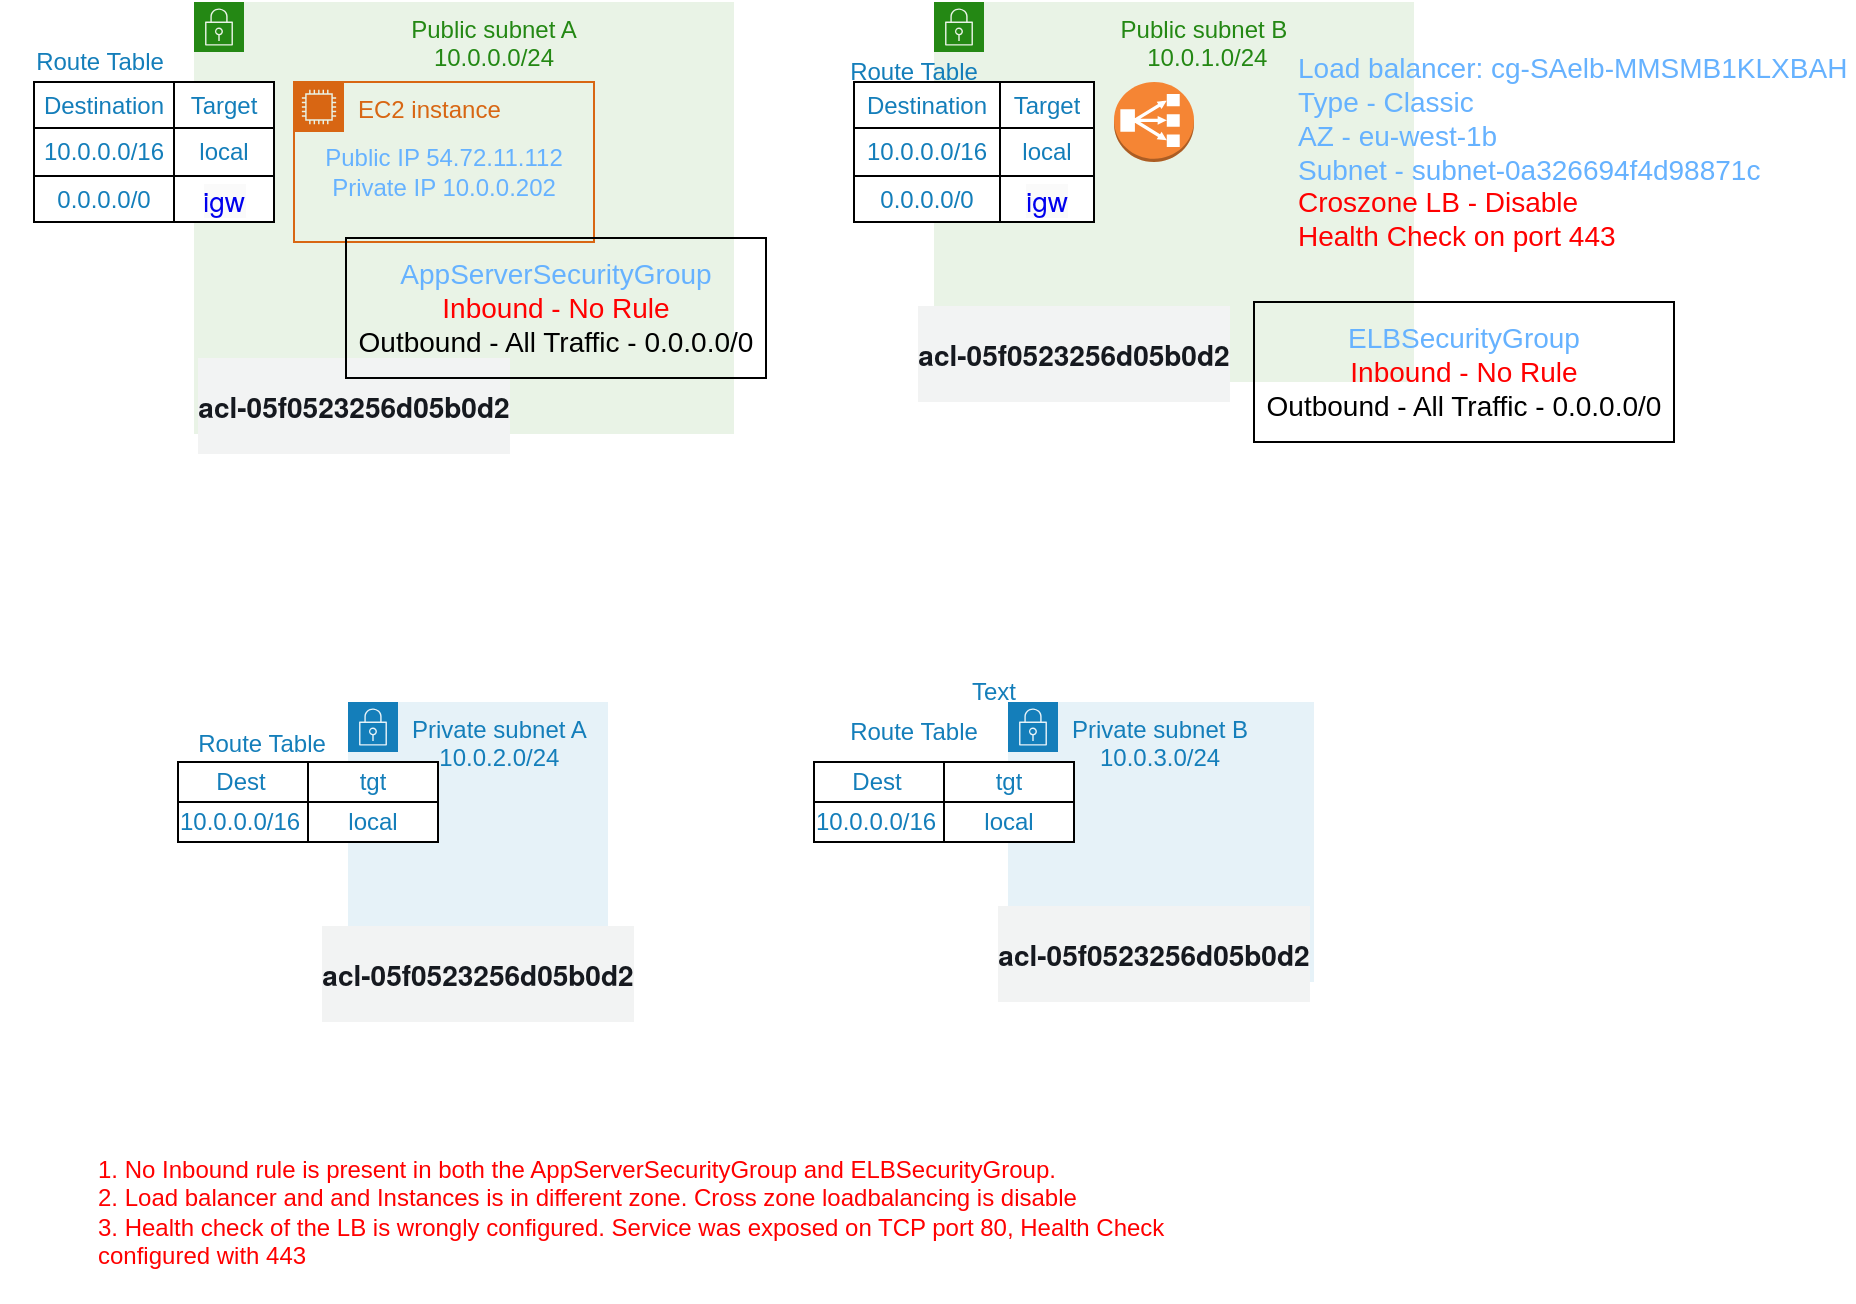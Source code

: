 <mxfile version="20.2.3" type="github"><diagram id="HTC3q8Kcki7Vcf_xeRrp" name="Page-1"><mxGraphModel dx="1006" dy="427" grid="1" gridSize="10" guides="1" tooltips="1" connect="1" arrows="1" fold="1" page="1" pageScale="1" pageWidth="850" pageHeight="1100" math="0" shadow="0"><root><mxCell id="0"/><mxCell id="1" parent="0"/><mxCell id="A27KJz_Q6b1b29_mTbO--5" value="&lt;div style=&quot;text-align: center;&quot;&gt;&lt;span style=&quot;background-color: initial;&quot;&gt;Private subnet A&lt;/span&gt;&lt;/div&gt;&lt;div style=&quot;text-align: center;&quot;&gt;&lt;span style=&quot;background-color: initial;&quot;&gt;10.0.2.0/24&lt;/span&gt;&lt;/div&gt;" style="points=[[0,0],[0.25,0],[0.5,0],[0.75,0],[1,0],[1,0.25],[1,0.5],[1,0.75],[1,1],[0.75,1],[0.5,1],[0.25,1],[0,1],[0,0.75],[0,0.5],[0,0.25]];outlineConnect=0;gradientColor=none;html=1;whiteSpace=wrap;fontSize=12;fontStyle=0;container=1;pointerEvents=0;collapsible=0;recursiveResize=0;shape=mxgraph.aws4.group;grIcon=mxgraph.aws4.group_security_group;grStroke=0;strokeColor=#147EBA;fillColor=#E6F2F8;verticalAlign=top;align=left;spacingLeft=30;fontColor=#147EBA;dashed=0;" vertex="1" parent="1"><mxGeometry x="177" y="580" width="130" height="130" as="geometry"/></mxCell><mxCell id="A27KJz_Q6b1b29_mTbO--6" value="&lt;div style=&quot;text-align: center;&quot;&gt;&lt;span style=&quot;background-color: initial;&quot;&gt;Private subnet B&lt;/span&gt;&lt;/div&gt;&lt;div style=&quot;text-align: center;&quot;&gt;&lt;span style=&quot;background-color: initial;&quot;&gt;10.0.3.0/24&lt;/span&gt;&lt;/div&gt;" style="points=[[0,0],[0.25,0],[0.5,0],[0.75,0],[1,0],[1,0.25],[1,0.5],[1,0.75],[1,1],[0.75,1],[0.5,1],[0.25,1],[0,1],[0,0.75],[0,0.5],[0,0.25]];outlineConnect=0;gradientColor=none;html=1;whiteSpace=wrap;fontSize=12;fontStyle=0;container=1;pointerEvents=0;collapsible=0;recursiveResize=0;shape=mxgraph.aws4.group;grIcon=mxgraph.aws4.group_security_group;grStroke=0;strokeColor=#147EBA;fillColor=#E6F2F8;verticalAlign=top;align=left;spacingLeft=30;fontColor=#147EBA;dashed=0;" vertex="1" parent="1"><mxGeometry x="507" y="580" width="153" height="140" as="geometry"/></mxCell><mxCell id="A27KJz_Q6b1b29_mTbO--84" value="&lt;h4 style=&quot;font-family: &amp;quot;Amazon Ember&amp;quot;, &amp;quot;Helvetica Neue&amp;quot;, Roboto, Arial, sans-serif; color: rgb(22, 25, 31); margin: 0px; padding: 0.5rem 0px; line-height: 2rem; text-align: start; background-color: rgb(242, 243, 243); font-size: 14px;&quot;&gt;&lt;font style=&quot;font-size: 14px;&quot;&gt;acl-05f0523256d05b0d2&lt;/font&gt;&lt;/h4&gt;" style="text;html=1;strokeColor=none;fillColor=none;align=center;verticalAlign=middle;whiteSpace=wrap;rounded=0;fontColor=#147EBA;fontSize=14;" vertex="1" parent="A27KJz_Q6b1b29_mTbO--6"><mxGeometry x="-7" y="110" width="160" height="30" as="geometry"/></mxCell><mxCell id="A27KJz_Q6b1b29_mTbO--7" value="Public subnet A&lt;br&gt;10.0.0.0/24" style="points=[[0,0],[0.25,0],[0.5,0],[0.75,0],[1,0],[1,0.25],[1,0.5],[1,0.75],[1,1],[0.75,1],[0.5,1],[0.25,1],[0,1],[0,0.75],[0,0.5],[0,0.25]];outlineConnect=0;gradientColor=none;html=1;whiteSpace=wrap;fontSize=12;fontStyle=0;container=1;pointerEvents=0;collapsible=0;recursiveResize=0;shape=mxgraph.aws4.group;grIcon=mxgraph.aws4.group_security_group;grStroke=0;strokeColor=#248814;fillColor=#E9F3E6;verticalAlign=top;align=center;spacingLeft=30;fontColor=#248814;dashed=0;" vertex="1" parent="1"><mxGeometry x="100" y="230" width="270" height="216" as="geometry"/></mxCell><mxCell id="A27KJz_Q6b1b29_mTbO--92" value="EC2 instance" style="points=[[0,0],[0.25,0],[0.5,0],[0.75,0],[1,0],[1,0.25],[1,0.5],[1,0.75],[1,1],[0.75,1],[0.5,1],[0.25,1],[0,1],[0,0.75],[0,0.5],[0,0.25]];outlineConnect=0;gradientColor=none;html=1;whiteSpace=wrap;fontSize=12;fontStyle=0;container=1;pointerEvents=0;collapsible=0;recursiveResize=0;shape=mxgraph.aws4.group;grIcon=mxgraph.aws4.group_ec2_instance_contents;strokeColor=#D86613;fillColor=none;verticalAlign=top;align=left;spacingLeft=30;fontColor=#D86613;dashed=0;" vertex="1" parent="A27KJz_Q6b1b29_mTbO--7"><mxGeometry x="50" y="40" width="150" height="80" as="geometry"/></mxCell><mxCell id="A27KJz_Q6b1b29_mTbO--93" value="Public IP 54.72.11.112&lt;br style=&quot;font-size: 12px;&quot;&gt;Private IP 10.0.0.202" style="text;html=1;strokeColor=none;fillColor=none;align=center;verticalAlign=middle;whiteSpace=wrap;rounded=0;fontSize=12;fontColor=#66B2FF;" vertex="1" parent="A27KJz_Q6b1b29_mTbO--92"><mxGeometry y="30" width="150" height="30" as="geometry"/></mxCell><mxCell id="A27KJz_Q6b1b29_mTbO--82" value="&lt;h4 style=&quot;font-family: &amp;quot;Amazon Ember&amp;quot;, &amp;quot;Helvetica Neue&amp;quot;, Roboto, Arial, sans-serif; color: rgb(22, 25, 31); margin: 0px; padding: 0.5rem 0px; line-height: 2rem; text-align: start; background-color: rgb(242, 243, 243); font-size: 14px;&quot;&gt;&lt;font style=&quot;font-size: 14px;&quot;&gt;acl-05f0523256d05b0d2&lt;/font&gt;&lt;/h4&gt;" style="text;html=1;strokeColor=none;fillColor=none;align=center;verticalAlign=middle;whiteSpace=wrap;rounded=0;fontColor=#147EBA;fontSize=14;" vertex="1" parent="A27KJz_Q6b1b29_mTbO--7"><mxGeometry y="186" width="160" height="30" as="geometry"/></mxCell><mxCell id="A27KJz_Q6b1b29_mTbO--87" value="&lt;div&gt;&lt;font color=&quot;#66b2ff&quot;&gt;AppServerSecurityGroup&lt;/font&gt;&lt;/div&gt;&lt;div&gt;&lt;font color=&quot;#ff0000&quot;&gt;Inbound - No Rule&lt;/font&gt;&lt;/div&gt;&lt;div&gt;Outbound - All Traffic - 0.0.0.0/0&lt;/div&gt;" style="text;html=1;align=center;verticalAlign=middle;whiteSpace=wrap;rounded=0;fontSize=14;strokeColor=default;" vertex="1" parent="A27KJz_Q6b1b29_mTbO--7"><mxGeometry x="76" y="118" width="210" height="70" as="geometry"/></mxCell><mxCell id="A27KJz_Q6b1b29_mTbO--8" value="Public subnet B&lt;br&gt;&lt;div style=&quot;&quot;&gt;&lt;span style=&quot;background-color: initial;&quot;&gt;&amp;nbsp;10.0.1.0/24&lt;/span&gt;&lt;/div&gt;" style="points=[[0,0],[0.25,0],[0.5,0],[0.75,0],[1,0],[1,0.25],[1,0.5],[1,0.75],[1,1],[0.75,1],[0.5,1],[0.25,1],[0,1],[0,0.75],[0,0.5],[0,0.25]];outlineConnect=0;gradientColor=none;html=1;whiteSpace=wrap;fontSize=12;fontStyle=0;container=1;pointerEvents=0;collapsible=0;recursiveResize=0;shape=mxgraph.aws4.group;grIcon=mxgraph.aws4.group_security_group;grStroke=0;strokeColor=#248814;fillColor=#E9F3E6;verticalAlign=top;align=center;spacingLeft=30;fontColor=#248814;dashed=0;" vertex="1" parent="1"><mxGeometry x="470" y="230" width="240" height="190" as="geometry"/></mxCell><mxCell id="A27KJz_Q6b1b29_mTbO--91" value="" style="outlineConnect=0;dashed=0;verticalLabelPosition=bottom;verticalAlign=top;align=center;html=1;shape=mxgraph.aws3.classic_load_balancer;fillColor=#F58534;gradientColor=none;fontSize=14;fontColor=#66B2FF;strokeColor=default;" vertex="1" parent="A27KJz_Q6b1b29_mTbO--8"><mxGeometry x="90" y="40" width="40" height="40" as="geometry"/></mxCell><mxCell id="A27KJz_Q6b1b29_mTbO--33" value="" style="shape=table;startSize=0;container=1;collapsible=0;childLayout=tableLayout;fontColor=#147EBA;" vertex="1" parent="A27KJz_Q6b1b29_mTbO--8"><mxGeometry x="-40" y="40" width="120" height="70" as="geometry"/></mxCell><mxCell id="A27KJz_Q6b1b29_mTbO--34" value="" style="shape=tableRow;horizontal=0;startSize=0;swimlaneHead=0;swimlaneBody=0;top=0;left=0;bottom=0;right=0;collapsible=0;dropTarget=0;fillColor=none;points=[[0,0.5],[1,0.5]];portConstraint=eastwest;fontColor=#147EBA;" vertex="1" parent="A27KJz_Q6b1b29_mTbO--33"><mxGeometry width="120" height="23" as="geometry"/></mxCell><mxCell id="A27KJz_Q6b1b29_mTbO--35" value="Destination" style="shape=partialRectangle;html=1;whiteSpace=wrap;connectable=0;overflow=hidden;fillColor=none;top=0;left=0;bottom=0;right=0;pointerEvents=1;fontColor=#147EBA;" vertex="1" parent="A27KJz_Q6b1b29_mTbO--34"><mxGeometry width="73" height="23" as="geometry"><mxRectangle width="73" height="23" as="alternateBounds"/></mxGeometry></mxCell><mxCell id="A27KJz_Q6b1b29_mTbO--36" value="Target" style="shape=partialRectangle;html=1;whiteSpace=wrap;connectable=0;overflow=hidden;fillColor=none;top=0;left=0;bottom=0;right=0;pointerEvents=1;fontColor=#147EBA;" vertex="1" parent="A27KJz_Q6b1b29_mTbO--34"><mxGeometry x="73" width="47" height="23" as="geometry"><mxRectangle width="47" height="23" as="alternateBounds"/></mxGeometry></mxCell><mxCell id="A27KJz_Q6b1b29_mTbO--37" value="" style="shape=tableRow;horizontal=0;startSize=0;swimlaneHead=0;swimlaneBody=0;top=0;left=0;bottom=0;right=0;collapsible=0;dropTarget=0;fillColor=none;points=[[0,0.5],[1,0.5]];portConstraint=eastwest;fontColor=#147EBA;" vertex="1" parent="A27KJz_Q6b1b29_mTbO--33"><mxGeometry y="23" width="120" height="24" as="geometry"/></mxCell><mxCell id="A27KJz_Q6b1b29_mTbO--38" value="10.0.0.0/16" style="shape=partialRectangle;html=1;whiteSpace=wrap;connectable=0;overflow=hidden;fillColor=none;top=0;left=0;bottom=0;right=0;pointerEvents=1;fontColor=#147EBA;" vertex="1" parent="A27KJz_Q6b1b29_mTbO--37"><mxGeometry width="73" height="24" as="geometry"><mxRectangle width="73" height="24" as="alternateBounds"/></mxGeometry></mxCell><mxCell id="A27KJz_Q6b1b29_mTbO--39" value="local" style="shape=partialRectangle;html=1;whiteSpace=wrap;connectable=0;overflow=hidden;fillColor=none;top=0;left=0;bottom=0;right=0;pointerEvents=1;fontColor=#147EBA;" vertex="1" parent="A27KJz_Q6b1b29_mTbO--37"><mxGeometry x="73" width="47" height="24" as="geometry"><mxRectangle width="47" height="24" as="alternateBounds"/></mxGeometry></mxCell><mxCell id="A27KJz_Q6b1b29_mTbO--40" value="" style="shape=tableRow;horizontal=0;startSize=0;swimlaneHead=0;swimlaneBody=0;top=0;left=0;bottom=0;right=0;collapsible=0;dropTarget=0;fillColor=none;points=[[0,0.5],[1,0.5]];portConstraint=eastwest;fontColor=#147EBA;" vertex="1" parent="A27KJz_Q6b1b29_mTbO--33"><mxGeometry y="47" width="120" height="23" as="geometry"/></mxCell><mxCell id="A27KJz_Q6b1b29_mTbO--41" value="0.0.0.0/0" style="shape=partialRectangle;html=1;whiteSpace=wrap;connectable=0;overflow=hidden;fillColor=none;top=0;left=0;bottom=0;right=0;pointerEvents=1;fontColor=#147EBA;" vertex="1" parent="A27KJz_Q6b1b29_mTbO--40"><mxGeometry width="73" height="23" as="geometry"><mxRectangle width="73" height="23" as="alternateBounds"/></mxGeometry></mxCell><mxCell id="A27KJz_Q6b1b29_mTbO--42" value="&lt;a href=&quot;https://eu-west-1.console.aws.amazon.com/vpc/home?region=eu-west-1#igws:internetGatewayId=igw-0f60322a167cfc43f&quot; target=&quot;_top&quot; class=&quot;&quot; style=&quot;background-color: rgb(250, 250, 250); text-decoration-line: none; font-family: &amp;quot;Amazon Ember&amp;quot;, &amp;quot;Helvetica Neue&amp;quot;, Roboto, Arial, sans-serif; font-size: 14px; text-align: start;&quot;&gt;igw&lt;/a&gt;" style="shape=partialRectangle;html=1;whiteSpace=wrap;connectable=0;overflow=hidden;fillColor=none;top=0;left=0;bottom=0;right=0;pointerEvents=1;fontColor=#147EBA;" vertex="1" parent="A27KJz_Q6b1b29_mTbO--40"><mxGeometry x="73" width="47" height="23" as="geometry"><mxRectangle width="47" height="23" as="alternateBounds"/></mxGeometry></mxCell><mxCell id="A27KJz_Q6b1b29_mTbO--85" value="&lt;h4 style=&quot;font-family: &amp;quot;Amazon Ember&amp;quot;, &amp;quot;Helvetica Neue&amp;quot;, Roboto, Arial, sans-serif; color: rgb(22, 25, 31); margin: 0px; padding: 0.5rem 0px; line-height: 2rem; text-align: start; background-color: rgb(242, 243, 243); font-size: 14px;&quot;&gt;&lt;font style=&quot;font-size: 14px;&quot;&gt;acl-05f0523256d05b0d2&lt;/font&gt;&lt;/h4&gt;" style="text;html=1;strokeColor=none;fillColor=none;align=center;verticalAlign=middle;whiteSpace=wrap;rounded=0;fontColor=#147EBA;fontSize=14;" vertex="1" parent="A27KJz_Q6b1b29_mTbO--8"><mxGeometry x="-10" y="160" width="160" height="30" as="geometry"/></mxCell><mxCell id="A27KJz_Q6b1b29_mTbO--43" value="Route Table" style="text;html=1;strokeColor=none;fillColor=none;align=center;verticalAlign=middle;whiteSpace=wrap;rounded=0;fontColor=#147EBA;" vertex="1" parent="A27KJz_Q6b1b29_mTbO--8"><mxGeometry x="-60" y="20" width="100" height="30" as="geometry"/></mxCell><mxCell id="A27KJz_Q6b1b29_mTbO--11" value="Text" style="text;html=1;strokeColor=none;fillColor=none;align=center;verticalAlign=middle;whiteSpace=wrap;rounded=0;fontColor=#147EBA;" vertex="1" parent="1"><mxGeometry x="470" y="560" width="60" height="30" as="geometry"/></mxCell><mxCell id="A27KJz_Q6b1b29_mTbO--12" value="Route Table" style="text;html=1;strokeColor=none;fillColor=none;align=center;verticalAlign=middle;whiteSpace=wrap;rounded=0;fontColor=#147EBA;" vertex="1" parent="1"><mxGeometry x="3" y="245" width="100" height="30" as="geometry"/></mxCell><mxCell id="A27KJz_Q6b1b29_mTbO--23" value="" style="shape=table;startSize=0;container=1;collapsible=0;childLayout=tableLayout;fontColor=#147EBA;" vertex="1" parent="1"><mxGeometry x="20" y="270" width="120" height="70" as="geometry"/></mxCell><mxCell id="A27KJz_Q6b1b29_mTbO--24" value="" style="shape=tableRow;horizontal=0;startSize=0;swimlaneHead=0;swimlaneBody=0;top=0;left=0;bottom=0;right=0;collapsible=0;dropTarget=0;fillColor=none;points=[[0,0.5],[1,0.5]];portConstraint=eastwest;fontColor=#147EBA;" vertex="1" parent="A27KJz_Q6b1b29_mTbO--23"><mxGeometry width="120" height="23" as="geometry"/></mxCell><mxCell id="A27KJz_Q6b1b29_mTbO--25" value="Destination" style="shape=partialRectangle;html=1;whiteSpace=wrap;connectable=0;overflow=hidden;fillColor=none;top=0;left=0;bottom=0;right=0;pointerEvents=1;fontColor=#147EBA;" vertex="1" parent="A27KJz_Q6b1b29_mTbO--24"><mxGeometry width="70" height="23" as="geometry"><mxRectangle width="70" height="23" as="alternateBounds"/></mxGeometry></mxCell><mxCell id="A27KJz_Q6b1b29_mTbO--26" value="Target" style="shape=partialRectangle;html=1;whiteSpace=wrap;connectable=0;overflow=hidden;fillColor=none;top=0;left=0;bottom=0;right=0;pointerEvents=1;fontColor=#147EBA;" vertex="1" parent="A27KJz_Q6b1b29_mTbO--24"><mxGeometry x="70" width="50" height="23" as="geometry"><mxRectangle width="50" height="23" as="alternateBounds"/></mxGeometry></mxCell><mxCell id="A27KJz_Q6b1b29_mTbO--27" value="" style="shape=tableRow;horizontal=0;startSize=0;swimlaneHead=0;swimlaneBody=0;top=0;left=0;bottom=0;right=0;collapsible=0;dropTarget=0;fillColor=none;points=[[0,0.5],[1,0.5]];portConstraint=eastwest;fontColor=#147EBA;" vertex="1" parent="A27KJz_Q6b1b29_mTbO--23"><mxGeometry y="23" width="120" height="24" as="geometry"/></mxCell><mxCell id="A27KJz_Q6b1b29_mTbO--28" value="10.0.0.0/16" style="shape=partialRectangle;html=1;whiteSpace=wrap;connectable=0;overflow=hidden;fillColor=none;top=0;left=0;bottom=0;right=0;pointerEvents=1;fontColor=#147EBA;" vertex="1" parent="A27KJz_Q6b1b29_mTbO--27"><mxGeometry width="70" height="24" as="geometry"><mxRectangle width="70" height="24" as="alternateBounds"/></mxGeometry></mxCell><mxCell id="A27KJz_Q6b1b29_mTbO--29" value="local" style="shape=partialRectangle;html=1;whiteSpace=wrap;connectable=0;overflow=hidden;fillColor=none;top=0;left=0;bottom=0;right=0;pointerEvents=1;fontColor=#147EBA;" vertex="1" parent="A27KJz_Q6b1b29_mTbO--27"><mxGeometry x="70" width="50" height="24" as="geometry"><mxRectangle width="50" height="24" as="alternateBounds"/></mxGeometry></mxCell><mxCell id="A27KJz_Q6b1b29_mTbO--30" value="" style="shape=tableRow;horizontal=0;startSize=0;swimlaneHead=0;swimlaneBody=0;top=0;left=0;bottom=0;right=0;collapsible=0;dropTarget=0;fillColor=none;points=[[0,0.5],[1,0.5]];portConstraint=eastwest;fontColor=#147EBA;" vertex="1" parent="A27KJz_Q6b1b29_mTbO--23"><mxGeometry y="47" width="120" height="23" as="geometry"/></mxCell><mxCell id="A27KJz_Q6b1b29_mTbO--31" value="0.0.0.0/0" style="shape=partialRectangle;html=1;whiteSpace=wrap;connectable=0;overflow=hidden;fillColor=none;top=0;left=0;bottom=0;right=0;pointerEvents=1;fontColor=#147EBA;" vertex="1" parent="A27KJz_Q6b1b29_mTbO--30"><mxGeometry width="70" height="23" as="geometry"><mxRectangle width="70" height="23" as="alternateBounds"/></mxGeometry></mxCell><mxCell id="A27KJz_Q6b1b29_mTbO--32" value="&lt;a style=&quot;background-color: rgb(250, 250, 250); text-decoration-line: none; font-family: &amp;quot;Amazon Ember&amp;quot;, &amp;quot;Helvetica Neue&amp;quot;, Roboto, Arial, sans-serif; font-size: 14px; text-align: start;&quot; class=&quot;&quot; target=&quot;_top&quot; href=&quot;https://eu-west-1.console.aws.amazon.com/vpc/home?region=eu-west-1#igws:internetGatewayId=igw-0f60322a167cfc43f&quot;&gt;igw&lt;/a&gt;" style="shape=partialRectangle;html=1;whiteSpace=wrap;connectable=0;overflow=hidden;fillColor=none;top=0;left=0;bottom=0;right=0;pointerEvents=1;fontColor=#147EBA;" vertex="1" parent="A27KJz_Q6b1b29_mTbO--30"><mxGeometry x="70" width="50" height="23" as="geometry"><mxRectangle width="50" height="23" as="alternateBounds"/></mxGeometry></mxCell><mxCell id="A27KJz_Q6b1b29_mTbO--44" value="Route Table" style="text;html=1;strokeColor=none;fillColor=none;align=center;verticalAlign=middle;whiteSpace=wrap;rounded=0;fontColor=#147EBA;" vertex="1" parent="1"><mxGeometry x="84" y="586" width="100" height="30" as="geometry"/></mxCell><mxCell id="A27KJz_Q6b1b29_mTbO--55" value="Route Table" style="text;html=1;strokeColor=none;fillColor=none;align=center;verticalAlign=middle;whiteSpace=wrap;rounded=0;fontColor=#147EBA;" vertex="1" parent="1"><mxGeometry x="410" y="580" width="100" height="30" as="geometry"/></mxCell><mxCell id="A27KJz_Q6b1b29_mTbO--66" value="" style="shape=table;startSize=0;container=1;collapsible=0;childLayout=tableLayout;fontColor=#147EBA;" vertex="1" parent="1"><mxGeometry x="410" y="610" width="130" height="40" as="geometry"/></mxCell><mxCell id="A27KJz_Q6b1b29_mTbO--67" value="" style="shape=tableRow;horizontal=0;startSize=0;swimlaneHead=0;swimlaneBody=0;top=0;left=0;bottom=0;right=0;collapsible=0;dropTarget=0;fillColor=none;points=[[0,0.5],[1,0.5]];portConstraint=eastwest;fontColor=#147EBA;" vertex="1" parent="A27KJz_Q6b1b29_mTbO--66"><mxGeometry width="130" height="20" as="geometry"/></mxCell><mxCell id="A27KJz_Q6b1b29_mTbO--68" value="Dest&lt;span style=&quot;white-space: pre;&quot;&gt;&#9;&lt;/span&gt;" style="shape=partialRectangle;html=1;whiteSpace=wrap;connectable=0;overflow=hidden;fillColor=none;top=0;left=0;bottom=0;right=0;pointerEvents=1;fontColor=#147EBA;" vertex="1" parent="A27KJz_Q6b1b29_mTbO--67"><mxGeometry width="65" height="20" as="geometry"><mxRectangle width="65" height="20" as="alternateBounds"/></mxGeometry></mxCell><mxCell id="A27KJz_Q6b1b29_mTbO--69" value="tgt" style="shape=partialRectangle;html=1;whiteSpace=wrap;connectable=0;overflow=hidden;fillColor=none;top=0;left=0;bottom=0;right=0;pointerEvents=1;fontColor=#147EBA;" vertex="1" parent="A27KJz_Q6b1b29_mTbO--67"><mxGeometry x="65" width="65" height="20" as="geometry"><mxRectangle width="65" height="20" as="alternateBounds"/></mxGeometry></mxCell><mxCell id="A27KJz_Q6b1b29_mTbO--70" value="" style="shape=tableRow;horizontal=0;startSize=0;swimlaneHead=0;swimlaneBody=0;top=0;left=0;bottom=0;right=0;collapsible=0;dropTarget=0;fillColor=none;points=[[0,0.5],[1,0.5]];portConstraint=eastwest;fontColor=#147EBA;" vertex="1" parent="A27KJz_Q6b1b29_mTbO--66"><mxGeometry y="20" width="130" height="20" as="geometry"/></mxCell><mxCell id="A27KJz_Q6b1b29_mTbO--71" value="10.0.0.0/16&lt;span style=&quot;white-space: pre;&quot;&gt;&#9;&lt;/span&gt;" style="shape=partialRectangle;html=1;whiteSpace=wrap;connectable=0;overflow=hidden;fillColor=none;top=0;left=0;bottom=0;right=0;pointerEvents=1;fontColor=#147EBA;" vertex="1" parent="A27KJz_Q6b1b29_mTbO--70"><mxGeometry width="65" height="20" as="geometry"><mxRectangle width="65" height="20" as="alternateBounds"/></mxGeometry></mxCell><mxCell id="A27KJz_Q6b1b29_mTbO--72" value="local" style="shape=partialRectangle;html=1;whiteSpace=wrap;connectable=0;overflow=hidden;fillColor=none;top=0;left=0;bottom=0;right=0;pointerEvents=1;fontColor=#147EBA;" vertex="1" parent="A27KJz_Q6b1b29_mTbO--70"><mxGeometry x="65" width="65" height="20" as="geometry"><mxRectangle width="65" height="20" as="alternateBounds"/></mxGeometry></mxCell><mxCell id="A27KJz_Q6b1b29_mTbO--73" value="" style="shape=table;startSize=0;container=1;collapsible=0;childLayout=tableLayout;fontColor=#147EBA;" vertex="1" parent="1"><mxGeometry x="92" y="610" width="130" height="40" as="geometry"/></mxCell><mxCell id="A27KJz_Q6b1b29_mTbO--74" value="" style="shape=tableRow;horizontal=0;startSize=0;swimlaneHead=0;swimlaneBody=0;top=0;left=0;bottom=0;right=0;collapsible=0;dropTarget=0;fillColor=none;points=[[0,0.5],[1,0.5]];portConstraint=eastwest;fontColor=#147EBA;" vertex="1" parent="A27KJz_Q6b1b29_mTbO--73"><mxGeometry width="130" height="20" as="geometry"/></mxCell><mxCell id="A27KJz_Q6b1b29_mTbO--75" value="Dest&lt;span style=&quot;white-space: pre;&quot;&gt;&#9;&lt;/span&gt;" style="shape=partialRectangle;html=1;whiteSpace=wrap;connectable=0;overflow=hidden;fillColor=none;top=0;left=0;bottom=0;right=0;pointerEvents=1;fontColor=#147EBA;" vertex="1" parent="A27KJz_Q6b1b29_mTbO--74"><mxGeometry width="65" height="20" as="geometry"><mxRectangle width="65" height="20" as="alternateBounds"/></mxGeometry></mxCell><mxCell id="A27KJz_Q6b1b29_mTbO--76" value="tgt" style="shape=partialRectangle;html=1;whiteSpace=wrap;connectable=0;overflow=hidden;fillColor=none;top=0;left=0;bottom=0;right=0;pointerEvents=1;fontColor=#147EBA;" vertex="1" parent="A27KJz_Q6b1b29_mTbO--74"><mxGeometry x="65" width="65" height="20" as="geometry"><mxRectangle width="65" height="20" as="alternateBounds"/></mxGeometry></mxCell><mxCell id="A27KJz_Q6b1b29_mTbO--77" value="" style="shape=tableRow;horizontal=0;startSize=0;swimlaneHead=0;swimlaneBody=0;top=0;left=0;bottom=0;right=0;collapsible=0;dropTarget=0;fillColor=none;points=[[0,0.5],[1,0.5]];portConstraint=eastwest;fontColor=#147EBA;" vertex="1" parent="A27KJz_Q6b1b29_mTbO--73"><mxGeometry y="20" width="130" height="20" as="geometry"/></mxCell><mxCell id="A27KJz_Q6b1b29_mTbO--78" value="10.0.0.0/16&lt;span style=&quot;white-space: pre;&quot;&gt;&#9;&lt;/span&gt;" style="shape=partialRectangle;html=1;whiteSpace=wrap;connectable=0;overflow=hidden;fillColor=none;top=0;left=0;bottom=0;right=0;pointerEvents=1;fontColor=#147EBA;" vertex="1" parent="A27KJz_Q6b1b29_mTbO--77"><mxGeometry width="65" height="20" as="geometry"><mxRectangle width="65" height="20" as="alternateBounds"/></mxGeometry></mxCell><mxCell id="A27KJz_Q6b1b29_mTbO--79" value="local" style="shape=partialRectangle;html=1;whiteSpace=wrap;connectable=0;overflow=hidden;fillColor=none;top=0;left=0;bottom=0;right=0;pointerEvents=1;fontColor=#147EBA;" vertex="1" parent="A27KJz_Q6b1b29_mTbO--77"><mxGeometry x="65" width="65" height="20" as="geometry"><mxRectangle width="65" height="20" as="alternateBounds"/></mxGeometry></mxCell><mxCell id="A27KJz_Q6b1b29_mTbO--83" value="&lt;h4 style=&quot;font-family: &amp;quot;Amazon Ember&amp;quot;, &amp;quot;Helvetica Neue&amp;quot;, Roboto, Arial, sans-serif; color: rgb(22, 25, 31); margin: 0px; padding: 0.5rem 0px; line-height: 2rem; text-align: start; background-color: rgb(242, 243, 243); font-size: 14px;&quot;&gt;&lt;font style=&quot;font-size: 14px;&quot;&gt;acl-05f0523256d05b0d2&lt;/font&gt;&lt;/h4&gt;" style="text;html=1;strokeColor=none;fillColor=none;align=center;verticalAlign=middle;whiteSpace=wrap;rounded=0;fontColor=#147EBA;fontSize=14;" vertex="1" parent="1"><mxGeometry x="162" y="700" width="160" height="30" as="geometry"/></mxCell><mxCell id="A27KJz_Q6b1b29_mTbO--88" value="&lt;div&gt;&lt;font color=&quot;#66b2ff&quot;&gt;ELBSecurityGroup&lt;/font&gt;&lt;/div&gt;&lt;div&gt;&lt;font color=&quot;#ff0000&quot;&gt;Inbound - No Rule&lt;/font&gt;&lt;/div&gt;&lt;div&gt;Outbound - All Traffic - 0.0.0.0/0&lt;/div&gt;" style="text;html=1;align=center;verticalAlign=middle;whiteSpace=wrap;rounded=0;fontSize=14;strokeColor=default;" vertex="1" parent="1"><mxGeometry x="630" y="380" width="210" height="70" as="geometry"/></mxCell><mxCell id="A27KJz_Q6b1b29_mTbO--89" value="Load balancer: cg-SAelb-MMSMB1KLXBAH&lt;br&gt;Type - Classic&lt;br&gt;AZ - eu-west-1b&lt;br&gt;&lt;div style=&quot;&quot;&gt;&lt;span style=&quot;background-color: initial;&quot;&gt;Subnet -&amp;nbsp;subnet-0a326694f4d98871c&lt;/span&gt;&lt;/div&gt;&lt;div style=&quot;&quot;&gt;&lt;span style=&quot;background-color: initial;&quot;&gt;&lt;font color=&quot;#ff0000&quot;&gt;Croszone LB - Disable&lt;/font&gt;&lt;/span&gt;&lt;/div&gt;&lt;div style=&quot;&quot;&gt;&lt;span style=&quot;background-color: initial;&quot;&gt;&lt;font color=&quot;#ff0000&quot;&gt;Health Check on port 443&lt;/font&gt;&lt;/span&gt;&lt;/div&gt;" style="text;html=1;strokeColor=none;fillColor=none;align=left;verticalAlign=middle;whiteSpace=wrap;rounded=0;fontSize=14;fontColor=#66B2FF;" vertex="1" parent="1"><mxGeometry x="650" y="260" width="280" height="90" as="geometry"/></mxCell><mxCell id="A27KJz_Q6b1b29_mTbO--94" value="1. No Inbound rule is present in both the AppServerSecurityGroup and ELBSecurityGroup.&#10;2. Load balancer and and Instances is in different zone. Cross zone loadbalancing is disable&#10;3. Health check of the LB is wrongly configured. Service was exposed on TCP port 80, Health Check configured with 443" style="text;whiteSpace=wrap;html=1;fontSize=12;fontColor=#FF0000;" vertex="1" parent="1"><mxGeometry x="50" y="800" width="560" height="80" as="geometry"/></mxCell></root></mxGraphModel></diagram></mxfile>
